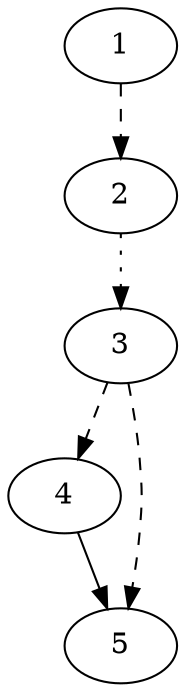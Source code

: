 /*******************************************************************************
 * Copyright (c) 2014 itemis AG and others.
 *
 * All rights reserved. This program and the accompanying materials
 * are made available under the terms of the Eclipse Public License v1.0
 * which accompanies this distribution, and is available at
 * http://www.eclipse.org/legal/epl-v10.html
 *
 * Contributors:
 *       Fabian Steeg - Initial text
 *******************************************************************************/
digraph StyledGraph {
	layout=dot
	1; 2; 3; 4; 5
	1->2 [style=dashed]
	2->3 [style=dotted]
	3->4 [style=dashed]
	3->5 [style=dashed]
	4->5 [style=solid]
}